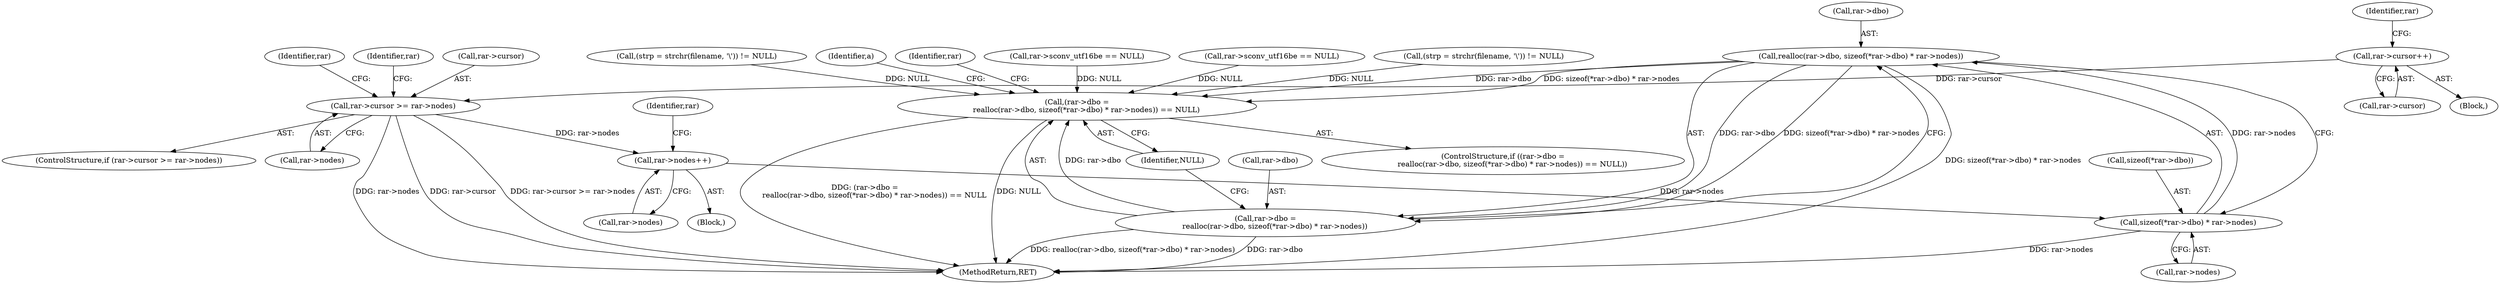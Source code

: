 digraph "0_libarchive_5562545b5562f6d12a4ef991fae158bf4ccf92b6@API" {
"1001129" [label="(Call,realloc(rar->dbo, sizeof(*rar->dbo) * rar->nodes))"];
"1001133" [label="(Call,sizeof(*rar->dbo) * rar->nodes)"];
"1001119" [label="(Call,rar->nodes++)"];
"1001111" [label="(Call,rar->cursor >= rar->nodes)"];
"1001106" [label="(Call,rar->cursor++)"];
"1001124" [label="(Call,(rar->dbo =\n        realloc(rar->dbo, sizeof(*rar->dbo) * rar->nodes)) == NULL)"];
"1001125" [label="(Call,rar->dbo =\n        realloc(rar->dbo, sizeof(*rar->dbo) * rar->nodes))"];
"1001130" [label="(Call,rar->dbo)"];
"1001100" [label="(Block,)"];
"1001044" [label="(Call,(strp = strchr(filename, '\\')) != NULL)"];
"1001127" [label="(Identifier,rar)"];
"1001064" [label="(Call,(strp = strchr(filename, '\\')) != NULL)"];
"1001107" [label="(Call,rar->cursor)"];
"1001121" [label="(Identifier,rar)"];
"1001129" [label="(Call,realloc(rar->dbo, sizeof(*rar->dbo) * rar->nodes))"];
"1001106" [label="(Call,rar->cursor++)"];
"1001126" [label="(Call,rar->dbo)"];
"1001119" [label="(Call,rar->nodes++)"];
"1001193" [label="(Identifier,rar)"];
"1001110" [label="(ControlStructure,if (rar->cursor >= rar->nodes))"];
"1001123" [label="(ControlStructure,if ((rar->dbo =\n        realloc(rar->dbo, sizeof(*rar->dbo) * rar->nodes)) == NULL))"];
"1001125" [label="(Call,rar->dbo =\n        realloc(rar->dbo, sizeof(*rar->dbo) * rar->nodes))"];
"1001111" [label="(Call,rar->cursor >= rar->nodes)"];
"1001147" [label="(Identifier,a)"];
"1001112" [label="(Call,rar->cursor)"];
"1001113" [label="(Identifier,rar)"];
"1001118" [label="(Block,)"];
"1001157" [label="(Identifier,rar)"];
"1001139" [label="(Call,rar->nodes)"];
"1001741" [label="(MethodReturn,RET)"];
"1001120" [label="(Call,rar->nodes)"];
"1001142" [label="(Identifier,NULL)"];
"1001115" [label="(Call,rar->nodes)"];
"1001124" [label="(Call,(rar->dbo =\n        realloc(rar->dbo, sizeof(*rar->dbo) * rar->nodes)) == NULL)"];
"1001133" [label="(Call,sizeof(*rar->dbo) * rar->nodes)"];
"1000971" [label="(Call,rar->sconv_utf16be == NULL)"];
"1001134" [label="(Call,sizeof(*rar->dbo))"];
"1000953" [label="(Call,rar->sconv_utf16be == NULL)"];
"1001129" -> "1001125"  [label="AST: "];
"1001129" -> "1001133"  [label="CFG: "];
"1001130" -> "1001129"  [label="AST: "];
"1001133" -> "1001129"  [label="AST: "];
"1001125" -> "1001129"  [label="CFG: "];
"1001129" -> "1001741"  [label="DDG: sizeof(*rar->dbo) * rar->nodes"];
"1001129" -> "1001124"  [label="DDG: rar->dbo"];
"1001129" -> "1001124"  [label="DDG: sizeof(*rar->dbo) * rar->nodes"];
"1001129" -> "1001125"  [label="DDG: rar->dbo"];
"1001129" -> "1001125"  [label="DDG: sizeof(*rar->dbo) * rar->nodes"];
"1001133" -> "1001129"  [label="DDG: rar->nodes"];
"1001133" -> "1001139"  [label="CFG: "];
"1001134" -> "1001133"  [label="AST: "];
"1001139" -> "1001133"  [label="AST: "];
"1001133" -> "1001741"  [label="DDG: rar->nodes"];
"1001119" -> "1001133"  [label="DDG: rar->nodes"];
"1001119" -> "1001118"  [label="AST: "];
"1001119" -> "1001120"  [label="CFG: "];
"1001120" -> "1001119"  [label="AST: "];
"1001127" -> "1001119"  [label="CFG: "];
"1001111" -> "1001119"  [label="DDG: rar->nodes"];
"1001111" -> "1001110"  [label="AST: "];
"1001111" -> "1001115"  [label="CFG: "];
"1001112" -> "1001111"  [label="AST: "];
"1001115" -> "1001111"  [label="AST: "];
"1001121" -> "1001111"  [label="CFG: "];
"1001193" -> "1001111"  [label="CFG: "];
"1001111" -> "1001741"  [label="DDG: rar->cursor >= rar->nodes"];
"1001111" -> "1001741"  [label="DDG: rar->nodes"];
"1001111" -> "1001741"  [label="DDG: rar->cursor"];
"1001106" -> "1001111"  [label="DDG: rar->cursor"];
"1001106" -> "1001100"  [label="AST: "];
"1001106" -> "1001107"  [label="CFG: "];
"1001107" -> "1001106"  [label="AST: "];
"1001113" -> "1001106"  [label="CFG: "];
"1001124" -> "1001123"  [label="AST: "];
"1001124" -> "1001142"  [label="CFG: "];
"1001125" -> "1001124"  [label="AST: "];
"1001142" -> "1001124"  [label="AST: "];
"1001147" -> "1001124"  [label="CFG: "];
"1001157" -> "1001124"  [label="CFG: "];
"1001124" -> "1001741"  [label="DDG: (rar->dbo =\n        realloc(rar->dbo, sizeof(*rar->dbo) * rar->nodes)) == NULL"];
"1001124" -> "1001741"  [label="DDG: NULL"];
"1001125" -> "1001124"  [label="DDG: rar->dbo"];
"1001044" -> "1001124"  [label="DDG: NULL"];
"1000953" -> "1001124"  [label="DDG: NULL"];
"1000971" -> "1001124"  [label="DDG: NULL"];
"1001064" -> "1001124"  [label="DDG: NULL"];
"1001126" -> "1001125"  [label="AST: "];
"1001142" -> "1001125"  [label="CFG: "];
"1001125" -> "1001741"  [label="DDG: realloc(rar->dbo, sizeof(*rar->dbo) * rar->nodes)"];
"1001125" -> "1001741"  [label="DDG: rar->dbo"];
}
